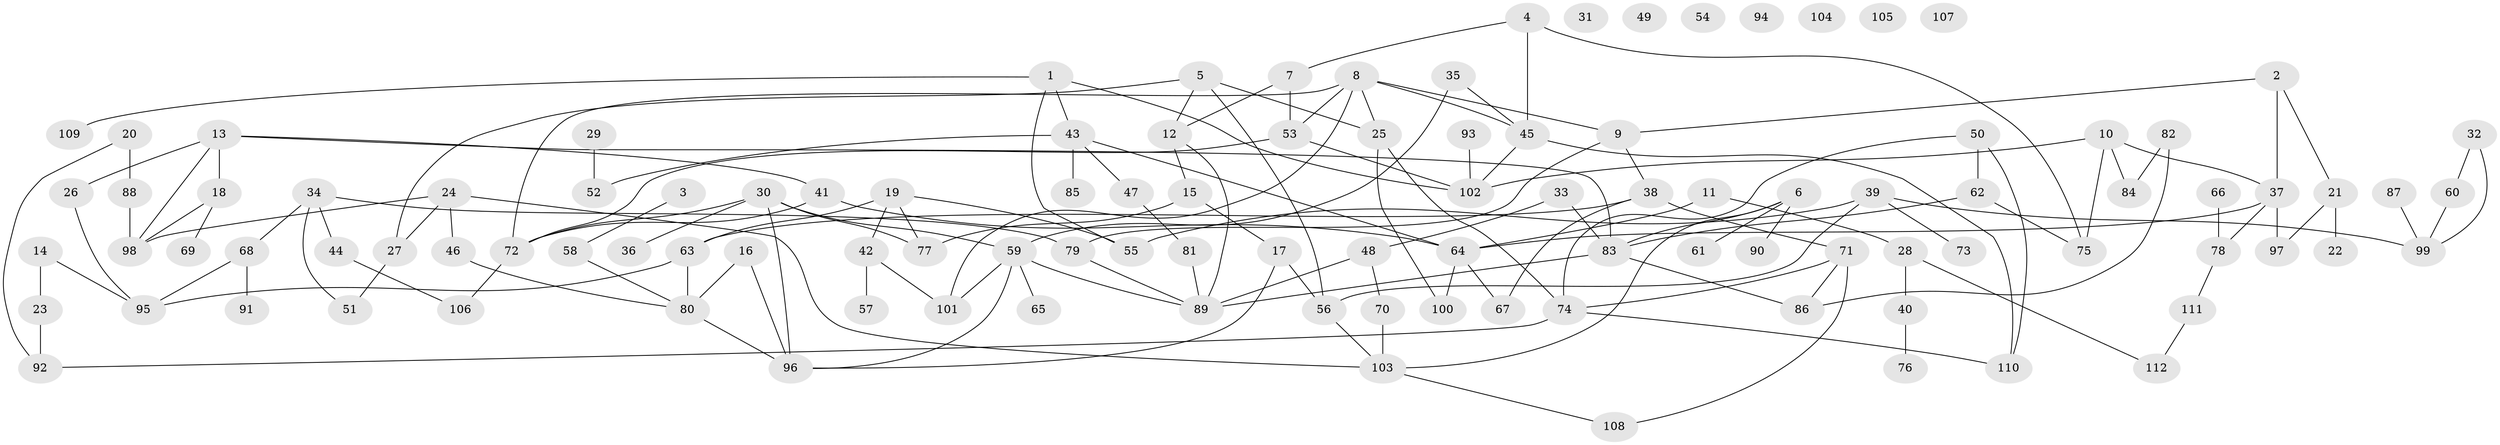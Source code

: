 // Generated by graph-tools (version 1.1) at 2025/13/03/09/25 04:13:10]
// undirected, 112 vertices, 154 edges
graph export_dot {
graph [start="1"]
  node [color=gray90,style=filled];
  1;
  2;
  3;
  4;
  5;
  6;
  7;
  8;
  9;
  10;
  11;
  12;
  13;
  14;
  15;
  16;
  17;
  18;
  19;
  20;
  21;
  22;
  23;
  24;
  25;
  26;
  27;
  28;
  29;
  30;
  31;
  32;
  33;
  34;
  35;
  36;
  37;
  38;
  39;
  40;
  41;
  42;
  43;
  44;
  45;
  46;
  47;
  48;
  49;
  50;
  51;
  52;
  53;
  54;
  55;
  56;
  57;
  58;
  59;
  60;
  61;
  62;
  63;
  64;
  65;
  66;
  67;
  68;
  69;
  70;
  71;
  72;
  73;
  74;
  75;
  76;
  77;
  78;
  79;
  80;
  81;
  82;
  83;
  84;
  85;
  86;
  87;
  88;
  89;
  90;
  91;
  92;
  93;
  94;
  95;
  96;
  97;
  98;
  99;
  100;
  101;
  102;
  103;
  104;
  105;
  106;
  107;
  108;
  109;
  110;
  111;
  112;
  1 -- 43;
  1 -- 55;
  1 -- 102;
  1 -- 109;
  2 -- 9;
  2 -- 21;
  2 -- 37;
  3 -- 58;
  4 -- 7;
  4 -- 45;
  4 -- 75;
  5 -- 12;
  5 -- 25;
  5 -- 27;
  5 -- 56;
  6 -- 61;
  6 -- 83;
  6 -- 90;
  6 -- 103;
  7 -- 12;
  7 -- 53;
  8 -- 9;
  8 -- 25;
  8 -- 45;
  8 -- 53;
  8 -- 72;
  8 -- 101;
  9 -- 38;
  9 -- 79;
  10 -- 37;
  10 -- 75;
  10 -- 84;
  10 -- 102;
  11 -- 28;
  11 -- 64;
  12 -- 15;
  12 -- 89;
  13 -- 18;
  13 -- 26;
  13 -- 41;
  13 -- 83;
  13 -- 98;
  14 -- 23;
  14 -- 95;
  15 -- 17;
  15 -- 77;
  16 -- 80;
  16 -- 96;
  17 -- 56;
  17 -- 96;
  18 -- 69;
  18 -- 98;
  19 -- 42;
  19 -- 55;
  19 -- 63;
  19 -- 77;
  20 -- 88;
  20 -- 92;
  21 -- 22;
  21 -- 97;
  23 -- 92;
  24 -- 27;
  24 -- 46;
  24 -- 98;
  24 -- 103;
  25 -- 74;
  25 -- 100;
  26 -- 95;
  27 -- 51;
  28 -- 40;
  28 -- 112;
  29 -- 52;
  30 -- 36;
  30 -- 59;
  30 -- 72;
  30 -- 77;
  30 -- 96;
  32 -- 60;
  32 -- 99;
  33 -- 48;
  33 -- 83;
  34 -- 44;
  34 -- 51;
  34 -- 68;
  34 -- 79;
  35 -- 45;
  35 -- 59;
  37 -- 64;
  37 -- 78;
  37 -- 97;
  38 -- 63;
  38 -- 67;
  38 -- 71;
  39 -- 55;
  39 -- 56;
  39 -- 73;
  39 -- 99;
  40 -- 76;
  41 -- 64;
  41 -- 72;
  42 -- 57;
  42 -- 101;
  43 -- 47;
  43 -- 52;
  43 -- 64;
  43 -- 85;
  44 -- 106;
  45 -- 102;
  45 -- 110;
  46 -- 80;
  47 -- 81;
  48 -- 70;
  48 -- 89;
  50 -- 62;
  50 -- 74;
  50 -- 110;
  53 -- 72;
  53 -- 102;
  56 -- 103;
  58 -- 80;
  59 -- 65;
  59 -- 89;
  59 -- 96;
  59 -- 101;
  60 -- 99;
  62 -- 75;
  62 -- 83;
  63 -- 80;
  63 -- 95;
  64 -- 67;
  64 -- 100;
  66 -- 78;
  68 -- 91;
  68 -- 95;
  70 -- 103;
  71 -- 74;
  71 -- 86;
  71 -- 108;
  72 -- 106;
  74 -- 92;
  74 -- 110;
  78 -- 111;
  79 -- 89;
  80 -- 96;
  81 -- 89;
  82 -- 84;
  82 -- 86;
  83 -- 86;
  83 -- 89;
  87 -- 99;
  88 -- 98;
  93 -- 102;
  103 -- 108;
  111 -- 112;
}
